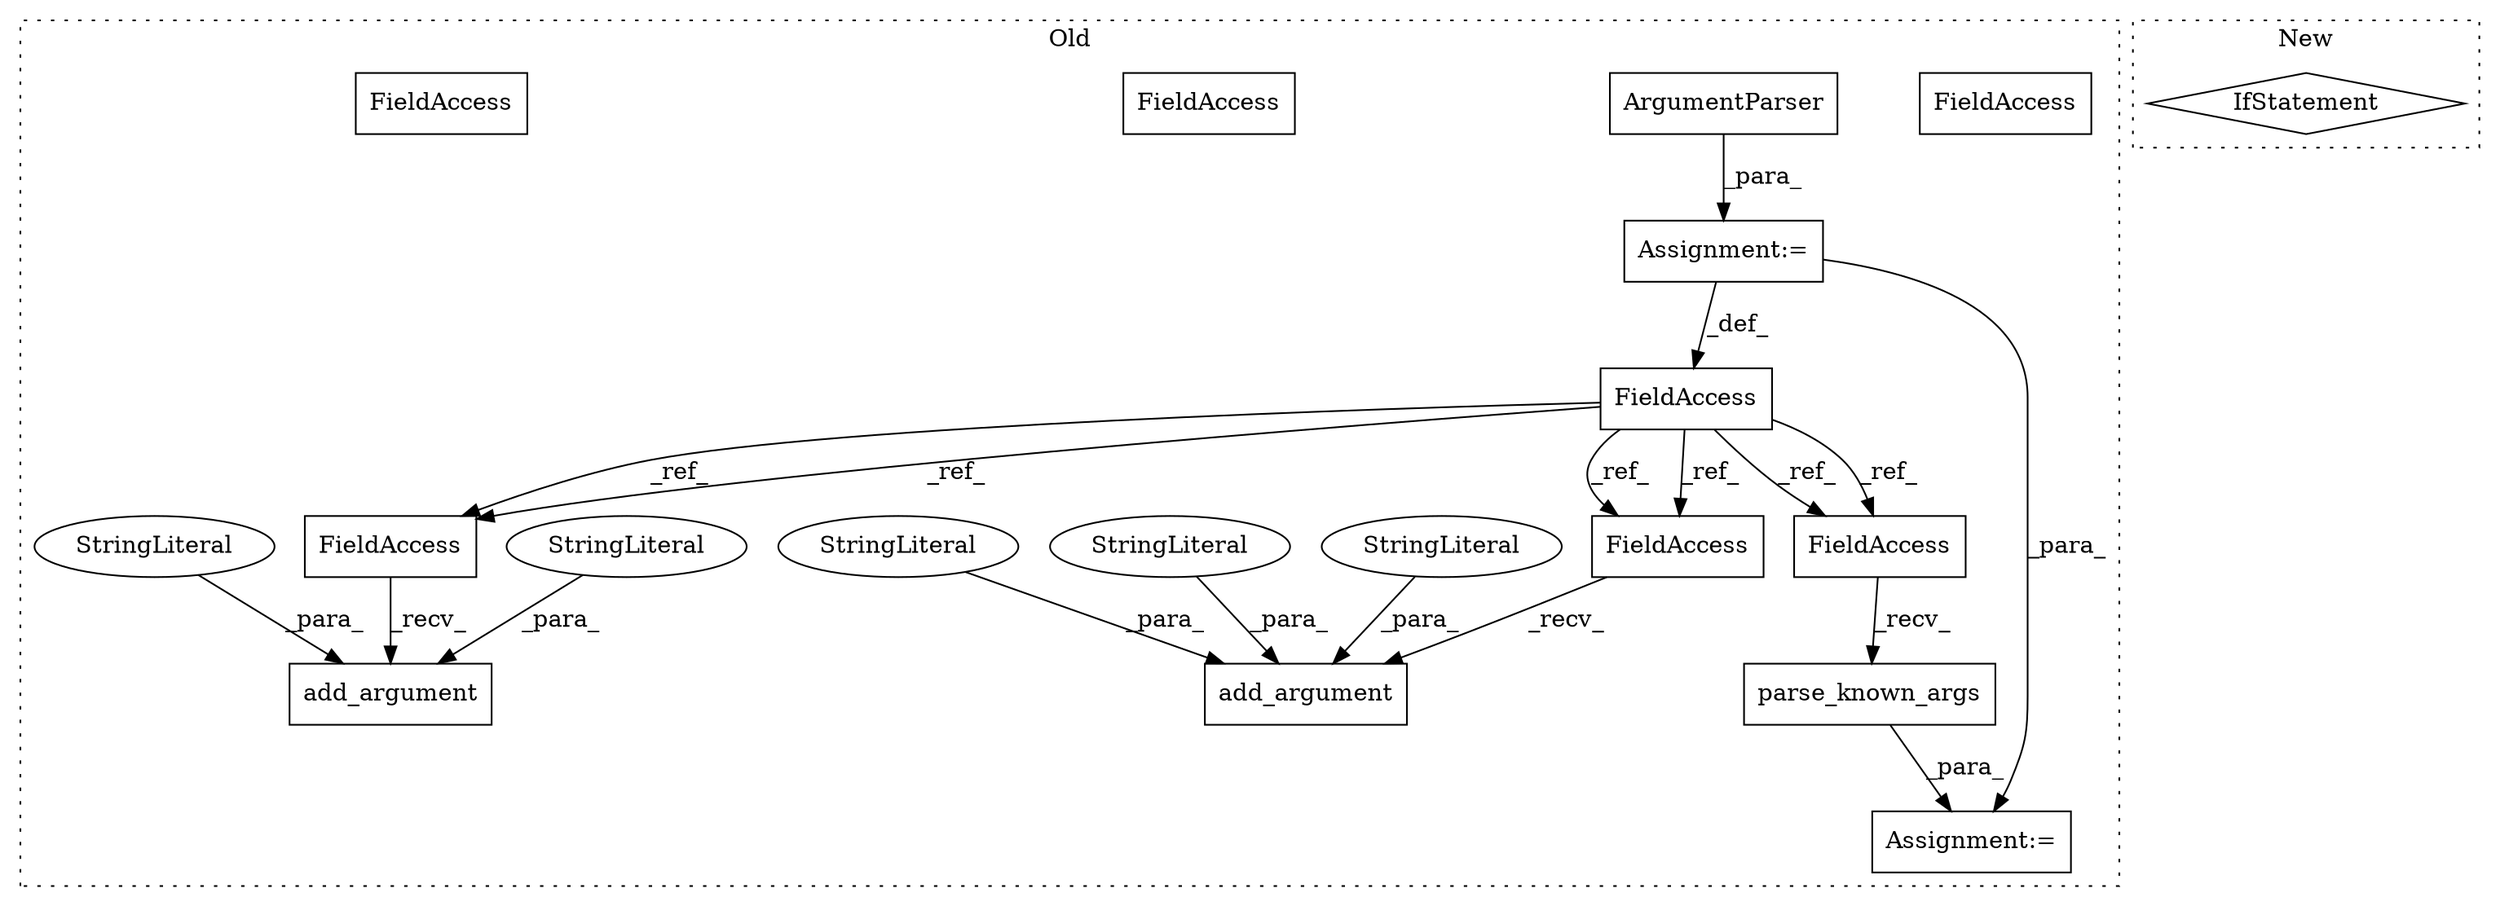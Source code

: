 digraph G {
subgraph cluster0 {
1 [label="parse_known_args" a="32" s="8569" l="18" shape="box"];
3 [label="Assignment:=" a="7" s="8560" l="2" shape="box"];
4 [label="FieldAccess" a="22" s="8562" l="6" shape="box"];
5 [label="ArgumentParser" a="32" s="7409" l="16" shape="box"];
6 [label="FieldAccess" a="22" s="7393" l="6" shape="box"];
7 [label="FieldAccess" a="22" s="8160" l="6" shape="box"];
8 [label="FieldAccess" a="22" s="7708" l="6" shape="box"];
9 [label="add_argument" a="32" s="7715,7863" l="13,1" shape="box"];
10 [label="StringLiteral" a="45" s="7857" l="6" shape="ellipse"];
11 [label="add_argument" a="32" s="8167,8367" l="13,1" shape="box"];
12 [label="StringLiteral" a="45" s="7780" l="76" shape="ellipse"];
13 [label="StringLiteral" a="45" s="8180" l="8" shape="ellipse"];
14 [label="StringLiteral" a="45" s="8206" l="155" shape="ellipse"];
15 [label="StringLiteral" a="45" s="7742" l="5" shape="ellipse"];
16 [label="Assignment:=" a="7" s="7399" l="1" shape="box"];
17 [label="FieldAccess" a="22" s="8160" l="6" shape="box"];
18 [label="FieldAccess" a="22" s="7708" l="6" shape="box"];
19 [label="FieldAccess" a="22" s="8562" l="6" shape="box"];
label = "Old";
style="dotted";
}
subgraph cluster1 {
2 [label="IfStatement" a="25" s="8445,8471" l="4,2" shape="diamond"];
label = "New";
style="dotted";
}
1 -> 3 [label="_para_"];
5 -> 16 [label="_para_"];
6 -> 18 [label="_ref_"];
6 -> 19 [label="_ref_"];
6 -> 19 [label="_ref_"];
6 -> 17 [label="_ref_"];
6 -> 18 [label="_ref_"];
6 -> 17 [label="_ref_"];
10 -> 9 [label="_para_"];
12 -> 9 [label="_para_"];
13 -> 11 [label="_para_"];
14 -> 11 [label="_para_"];
15 -> 9 [label="_para_"];
16 -> 6 [label="_def_"];
16 -> 3 [label="_para_"];
17 -> 11 [label="_recv_"];
18 -> 9 [label="_recv_"];
19 -> 1 [label="_recv_"];
}